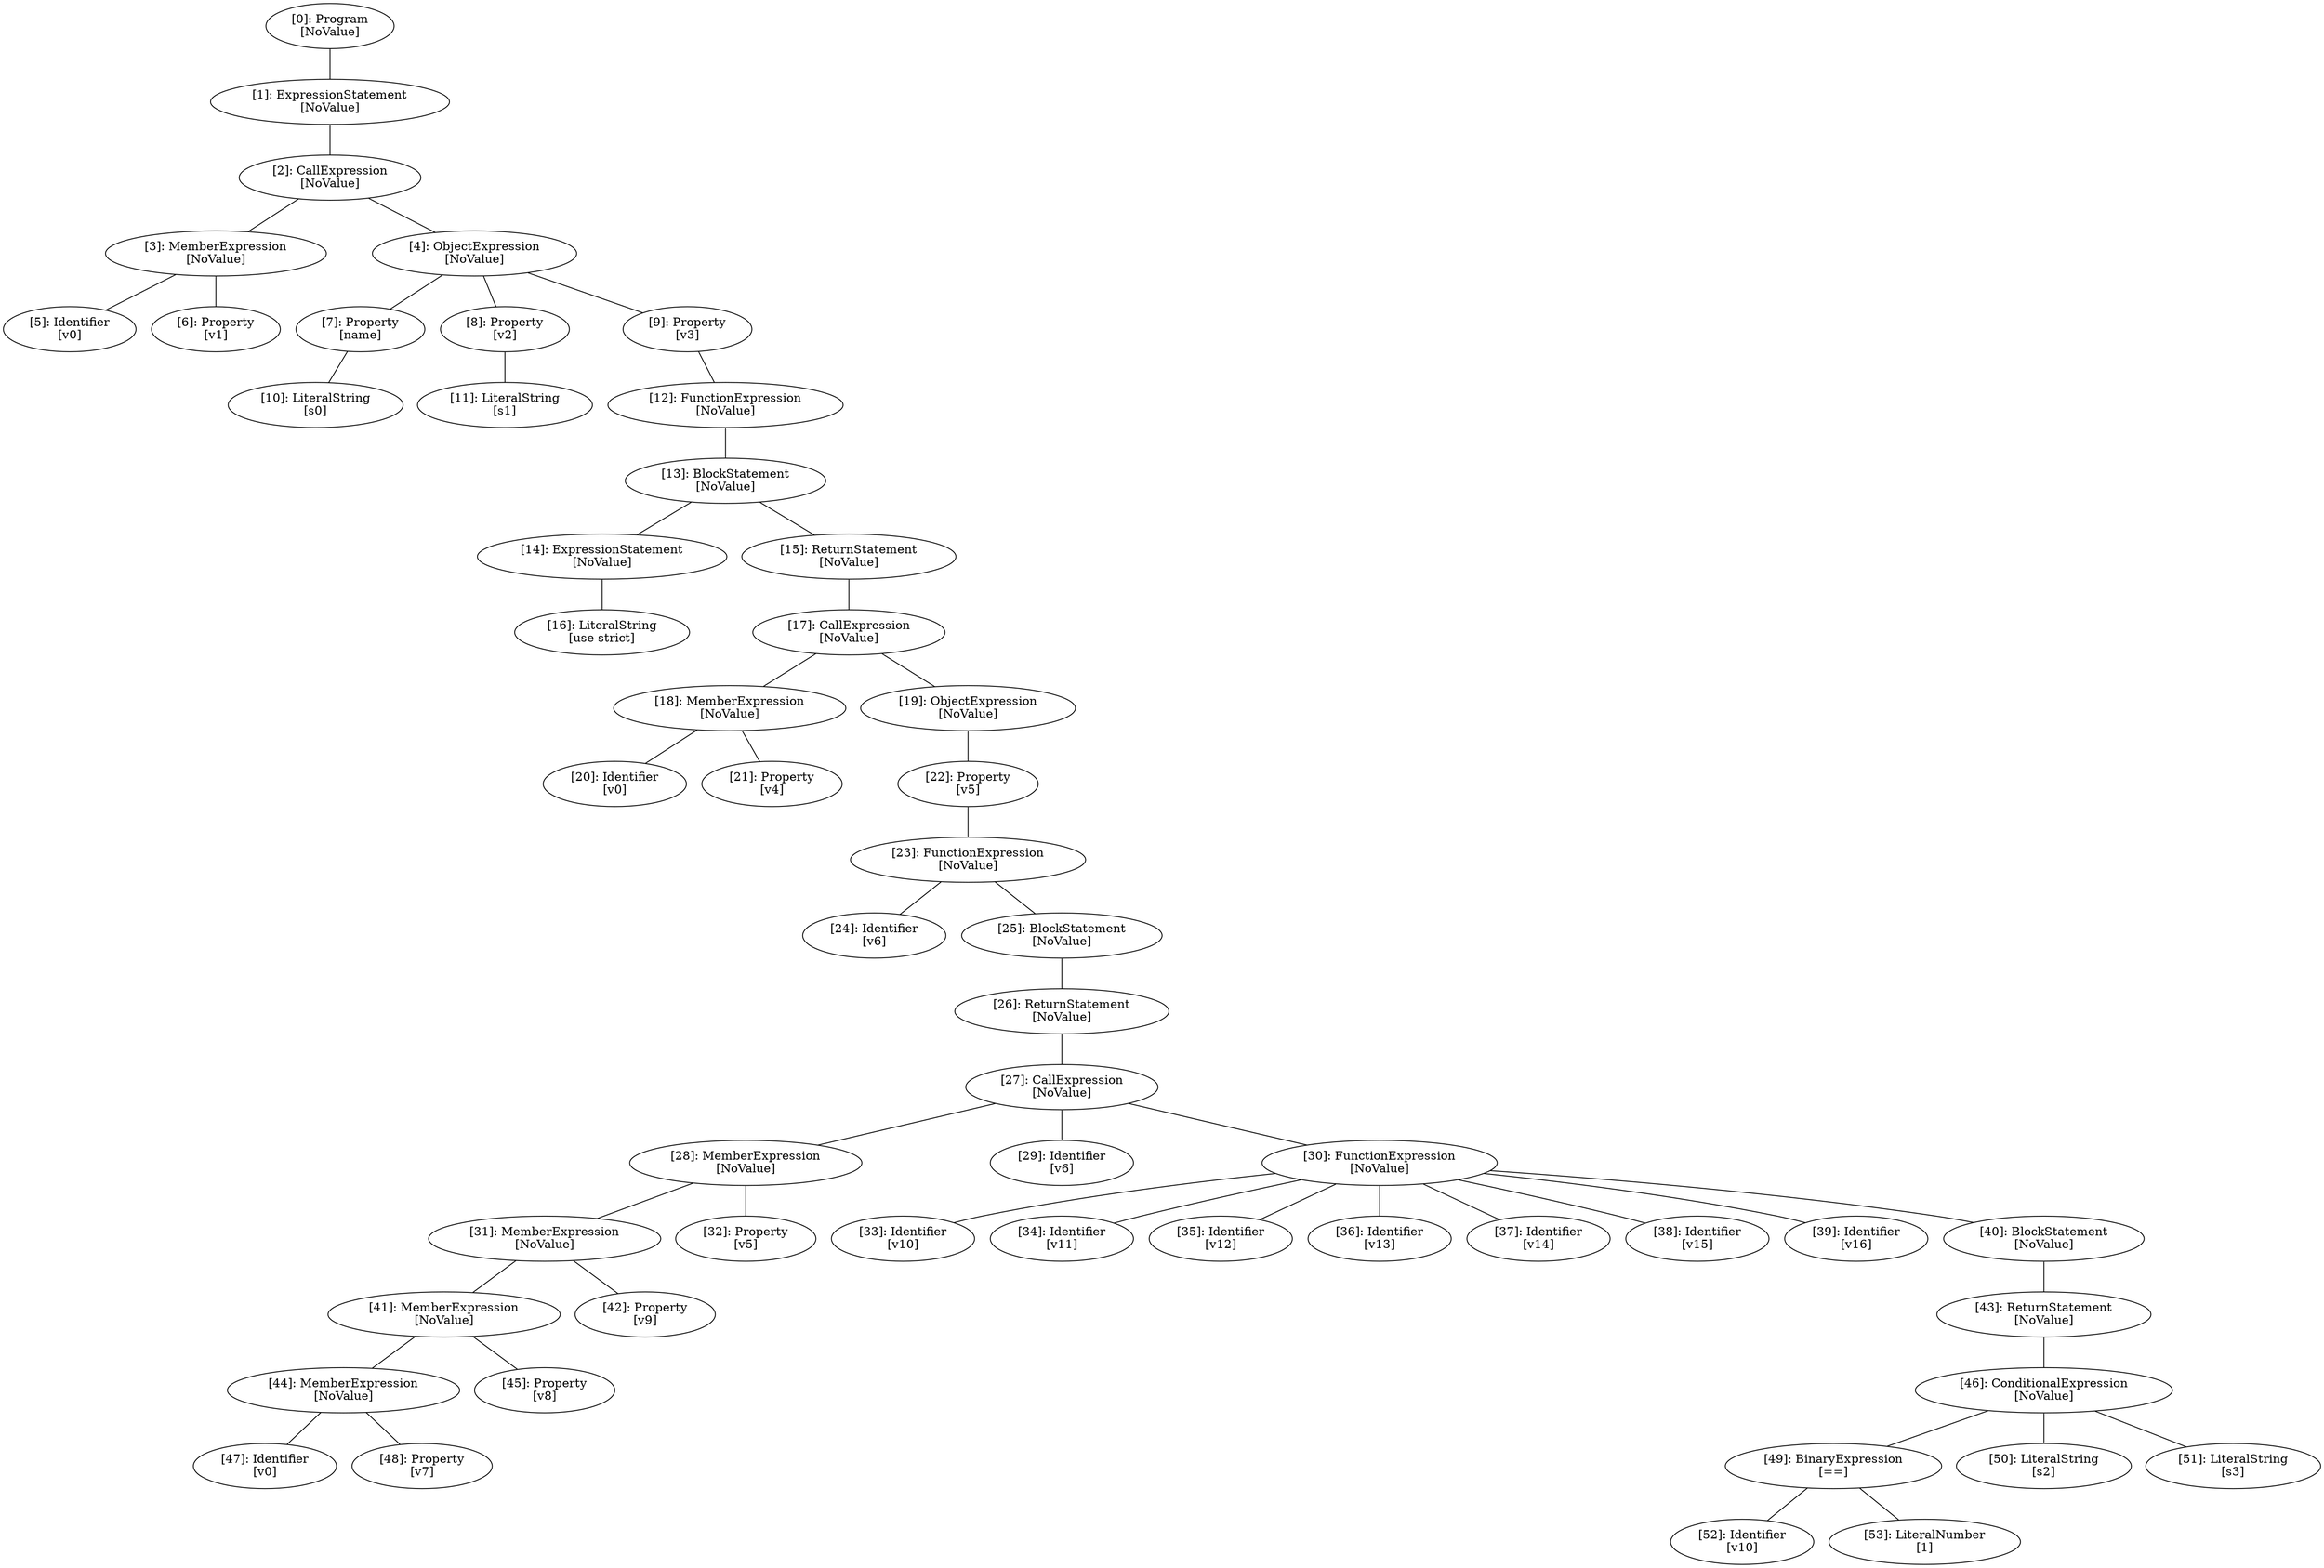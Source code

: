 // Result
graph {
	0 [label="[0]: Program
[NoValue]"]
	1 [label="[1]: ExpressionStatement
[NoValue]"]
	2 [label="[2]: CallExpression
[NoValue]"]
	3 [label="[3]: MemberExpression
[NoValue]"]
	4 [label="[4]: ObjectExpression
[NoValue]"]
	5 [label="[5]: Identifier
[v0]"]
	6 [label="[6]: Property
[v1]"]
	7 [label="[7]: Property
[name]"]
	8 [label="[8]: Property
[v2]"]
	9 [label="[9]: Property
[v3]"]
	10 [label="[10]: LiteralString
[s0]"]
	11 [label="[11]: LiteralString
[s1]"]
	12 [label="[12]: FunctionExpression
[NoValue]"]
	13 [label="[13]: BlockStatement
[NoValue]"]
	14 [label="[14]: ExpressionStatement
[NoValue]"]
	15 [label="[15]: ReturnStatement
[NoValue]"]
	16 [label="[16]: LiteralString
[use strict]"]
	17 [label="[17]: CallExpression
[NoValue]"]
	18 [label="[18]: MemberExpression
[NoValue]"]
	19 [label="[19]: ObjectExpression
[NoValue]"]
	20 [label="[20]: Identifier
[v0]"]
	21 [label="[21]: Property
[v4]"]
	22 [label="[22]: Property
[v5]"]
	23 [label="[23]: FunctionExpression
[NoValue]"]
	24 [label="[24]: Identifier
[v6]"]
	25 [label="[25]: BlockStatement
[NoValue]"]
	26 [label="[26]: ReturnStatement
[NoValue]"]
	27 [label="[27]: CallExpression
[NoValue]"]
	28 [label="[28]: MemberExpression
[NoValue]"]
	29 [label="[29]: Identifier
[v6]"]
	30 [label="[30]: FunctionExpression
[NoValue]"]
	31 [label="[31]: MemberExpression
[NoValue]"]
	32 [label="[32]: Property
[v5]"]
	33 [label="[33]: Identifier
[v10]"]
	34 [label="[34]: Identifier
[v11]"]
	35 [label="[35]: Identifier
[v12]"]
	36 [label="[36]: Identifier
[v13]"]
	37 [label="[37]: Identifier
[v14]"]
	38 [label="[38]: Identifier
[v15]"]
	39 [label="[39]: Identifier
[v16]"]
	40 [label="[40]: BlockStatement
[NoValue]"]
	41 [label="[41]: MemberExpression
[NoValue]"]
	42 [label="[42]: Property
[v9]"]
	43 [label="[43]: ReturnStatement
[NoValue]"]
	44 [label="[44]: MemberExpression
[NoValue]"]
	45 [label="[45]: Property
[v8]"]
	46 [label="[46]: ConditionalExpression
[NoValue]"]
	47 [label="[47]: Identifier
[v0]"]
	48 [label="[48]: Property
[v7]"]
	49 [label="[49]: BinaryExpression
[==]"]
	50 [label="[50]: LiteralString
[s2]"]
	51 [label="[51]: LiteralString
[s3]"]
	52 [label="[52]: Identifier
[v10]"]
	53 [label="[53]: LiteralNumber
[1]"]
	0 -- 1
	1 -- 2
	2 -- 3
	2 -- 4
	3 -- 5
	3 -- 6
	4 -- 7
	4 -- 8
	4 -- 9
	7 -- 10
	8 -- 11
	9 -- 12
	12 -- 13
	13 -- 14
	13 -- 15
	14 -- 16
	15 -- 17
	17 -- 18
	17 -- 19
	18 -- 20
	18 -- 21
	19 -- 22
	22 -- 23
	23 -- 24
	23 -- 25
	25 -- 26
	26 -- 27
	27 -- 28
	27 -- 29
	27 -- 30
	28 -- 31
	28 -- 32
	30 -- 33
	30 -- 34
	30 -- 35
	30 -- 36
	30 -- 37
	30 -- 38
	30 -- 39
	30 -- 40
	31 -- 41
	31 -- 42
	40 -- 43
	41 -- 44
	41 -- 45
	43 -- 46
	44 -- 47
	44 -- 48
	46 -- 49
	46 -- 50
	46 -- 51
	49 -- 52
	49 -- 53
}
